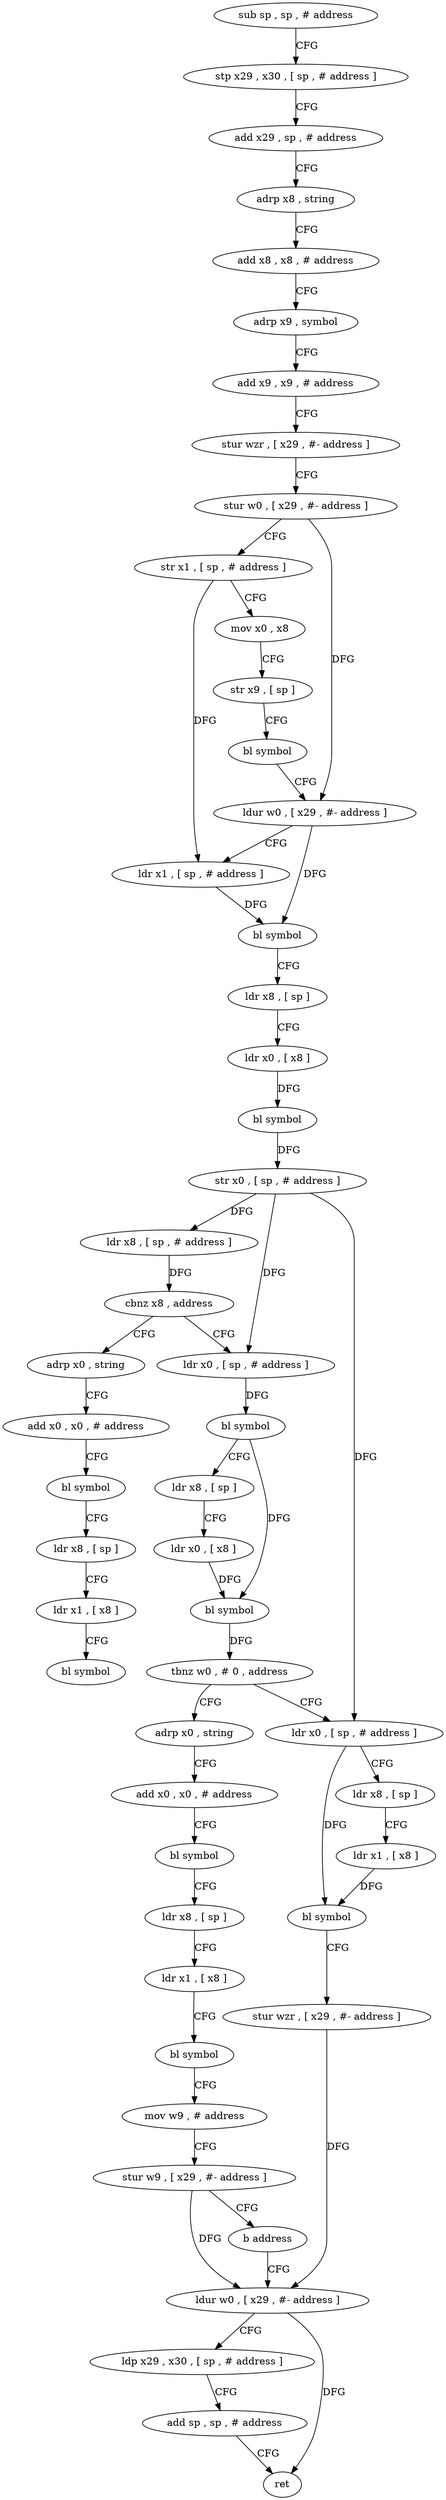 digraph "func" {
"4217376" [label = "sub sp , sp , # address" ]
"4217380" [label = "stp x29 , x30 , [ sp , # address ]" ]
"4217384" [label = "add x29 , sp , # address" ]
"4217388" [label = "adrp x8 , string" ]
"4217392" [label = "add x8 , x8 , # address" ]
"4217396" [label = "adrp x9 , symbol" ]
"4217400" [label = "add x9 , x9 , # address" ]
"4217404" [label = "stur wzr , [ x29 , #- address ]" ]
"4217408" [label = "stur w0 , [ x29 , #- address ]" ]
"4217412" [label = "str x1 , [ sp , # address ]" ]
"4217416" [label = "mov x0 , x8" ]
"4217420" [label = "str x9 , [ sp ]" ]
"4217424" [label = "bl symbol" ]
"4217428" [label = "ldur w0 , [ x29 , #- address ]" ]
"4217432" [label = "ldr x1 , [ sp , # address ]" ]
"4217436" [label = "bl symbol" ]
"4217440" [label = "ldr x8 , [ sp ]" ]
"4217444" [label = "ldr x0 , [ x8 ]" ]
"4217448" [label = "bl symbol" ]
"4217452" [label = "str x0 , [ sp , # address ]" ]
"4217456" [label = "ldr x8 , [ sp , # address ]" ]
"4217460" [label = "cbnz x8 , address" ]
"4217488" [label = "ldr x0 , [ sp , # address ]" ]
"4217464" [label = "adrp x0 , string" ]
"4217492" [label = "bl symbol" ]
"4217496" [label = "ldr x8 , [ sp ]" ]
"4217500" [label = "ldr x0 , [ x8 ]" ]
"4217504" [label = "bl symbol" ]
"4217508" [label = "tbnz w0 , # 0 , address" ]
"4217548" [label = "ldr x0 , [ sp , # address ]" ]
"4217512" [label = "adrp x0 , string" ]
"4217468" [label = "add x0 , x0 , # address" ]
"4217472" [label = "bl symbol" ]
"4217476" [label = "ldr x8 , [ sp ]" ]
"4217480" [label = "ldr x1 , [ x8 ]" ]
"4217484" [label = "bl symbol" ]
"4217552" [label = "ldr x8 , [ sp ]" ]
"4217556" [label = "ldr x1 , [ x8 ]" ]
"4217560" [label = "bl symbol" ]
"4217564" [label = "stur wzr , [ x29 , #- address ]" ]
"4217568" [label = "ldur w0 , [ x29 , #- address ]" ]
"4217516" [label = "add x0 , x0 , # address" ]
"4217520" [label = "bl symbol" ]
"4217524" [label = "ldr x8 , [ sp ]" ]
"4217528" [label = "ldr x1 , [ x8 ]" ]
"4217532" [label = "bl symbol" ]
"4217536" [label = "mov w9 , # address" ]
"4217540" [label = "stur w9 , [ x29 , #- address ]" ]
"4217544" [label = "b address" ]
"4217572" [label = "ldp x29 , x30 , [ sp , # address ]" ]
"4217576" [label = "add sp , sp , # address" ]
"4217580" [label = "ret" ]
"4217376" -> "4217380" [ label = "CFG" ]
"4217380" -> "4217384" [ label = "CFG" ]
"4217384" -> "4217388" [ label = "CFG" ]
"4217388" -> "4217392" [ label = "CFG" ]
"4217392" -> "4217396" [ label = "CFG" ]
"4217396" -> "4217400" [ label = "CFG" ]
"4217400" -> "4217404" [ label = "CFG" ]
"4217404" -> "4217408" [ label = "CFG" ]
"4217408" -> "4217412" [ label = "CFG" ]
"4217408" -> "4217428" [ label = "DFG" ]
"4217412" -> "4217416" [ label = "CFG" ]
"4217412" -> "4217432" [ label = "DFG" ]
"4217416" -> "4217420" [ label = "CFG" ]
"4217420" -> "4217424" [ label = "CFG" ]
"4217424" -> "4217428" [ label = "CFG" ]
"4217428" -> "4217432" [ label = "CFG" ]
"4217428" -> "4217436" [ label = "DFG" ]
"4217432" -> "4217436" [ label = "DFG" ]
"4217436" -> "4217440" [ label = "CFG" ]
"4217440" -> "4217444" [ label = "CFG" ]
"4217444" -> "4217448" [ label = "DFG" ]
"4217448" -> "4217452" [ label = "DFG" ]
"4217452" -> "4217456" [ label = "DFG" ]
"4217452" -> "4217488" [ label = "DFG" ]
"4217452" -> "4217548" [ label = "DFG" ]
"4217456" -> "4217460" [ label = "DFG" ]
"4217460" -> "4217488" [ label = "CFG" ]
"4217460" -> "4217464" [ label = "CFG" ]
"4217488" -> "4217492" [ label = "DFG" ]
"4217464" -> "4217468" [ label = "CFG" ]
"4217492" -> "4217496" [ label = "CFG" ]
"4217492" -> "4217504" [ label = "DFG" ]
"4217496" -> "4217500" [ label = "CFG" ]
"4217500" -> "4217504" [ label = "DFG" ]
"4217504" -> "4217508" [ label = "DFG" ]
"4217508" -> "4217548" [ label = "CFG" ]
"4217508" -> "4217512" [ label = "CFG" ]
"4217548" -> "4217552" [ label = "CFG" ]
"4217548" -> "4217560" [ label = "DFG" ]
"4217512" -> "4217516" [ label = "CFG" ]
"4217468" -> "4217472" [ label = "CFG" ]
"4217472" -> "4217476" [ label = "CFG" ]
"4217476" -> "4217480" [ label = "CFG" ]
"4217480" -> "4217484" [ label = "CFG" ]
"4217552" -> "4217556" [ label = "CFG" ]
"4217556" -> "4217560" [ label = "DFG" ]
"4217560" -> "4217564" [ label = "CFG" ]
"4217564" -> "4217568" [ label = "DFG" ]
"4217568" -> "4217572" [ label = "CFG" ]
"4217568" -> "4217580" [ label = "DFG" ]
"4217516" -> "4217520" [ label = "CFG" ]
"4217520" -> "4217524" [ label = "CFG" ]
"4217524" -> "4217528" [ label = "CFG" ]
"4217528" -> "4217532" [ label = "CFG" ]
"4217532" -> "4217536" [ label = "CFG" ]
"4217536" -> "4217540" [ label = "CFG" ]
"4217540" -> "4217544" [ label = "CFG" ]
"4217540" -> "4217568" [ label = "DFG" ]
"4217544" -> "4217568" [ label = "CFG" ]
"4217572" -> "4217576" [ label = "CFG" ]
"4217576" -> "4217580" [ label = "CFG" ]
}
